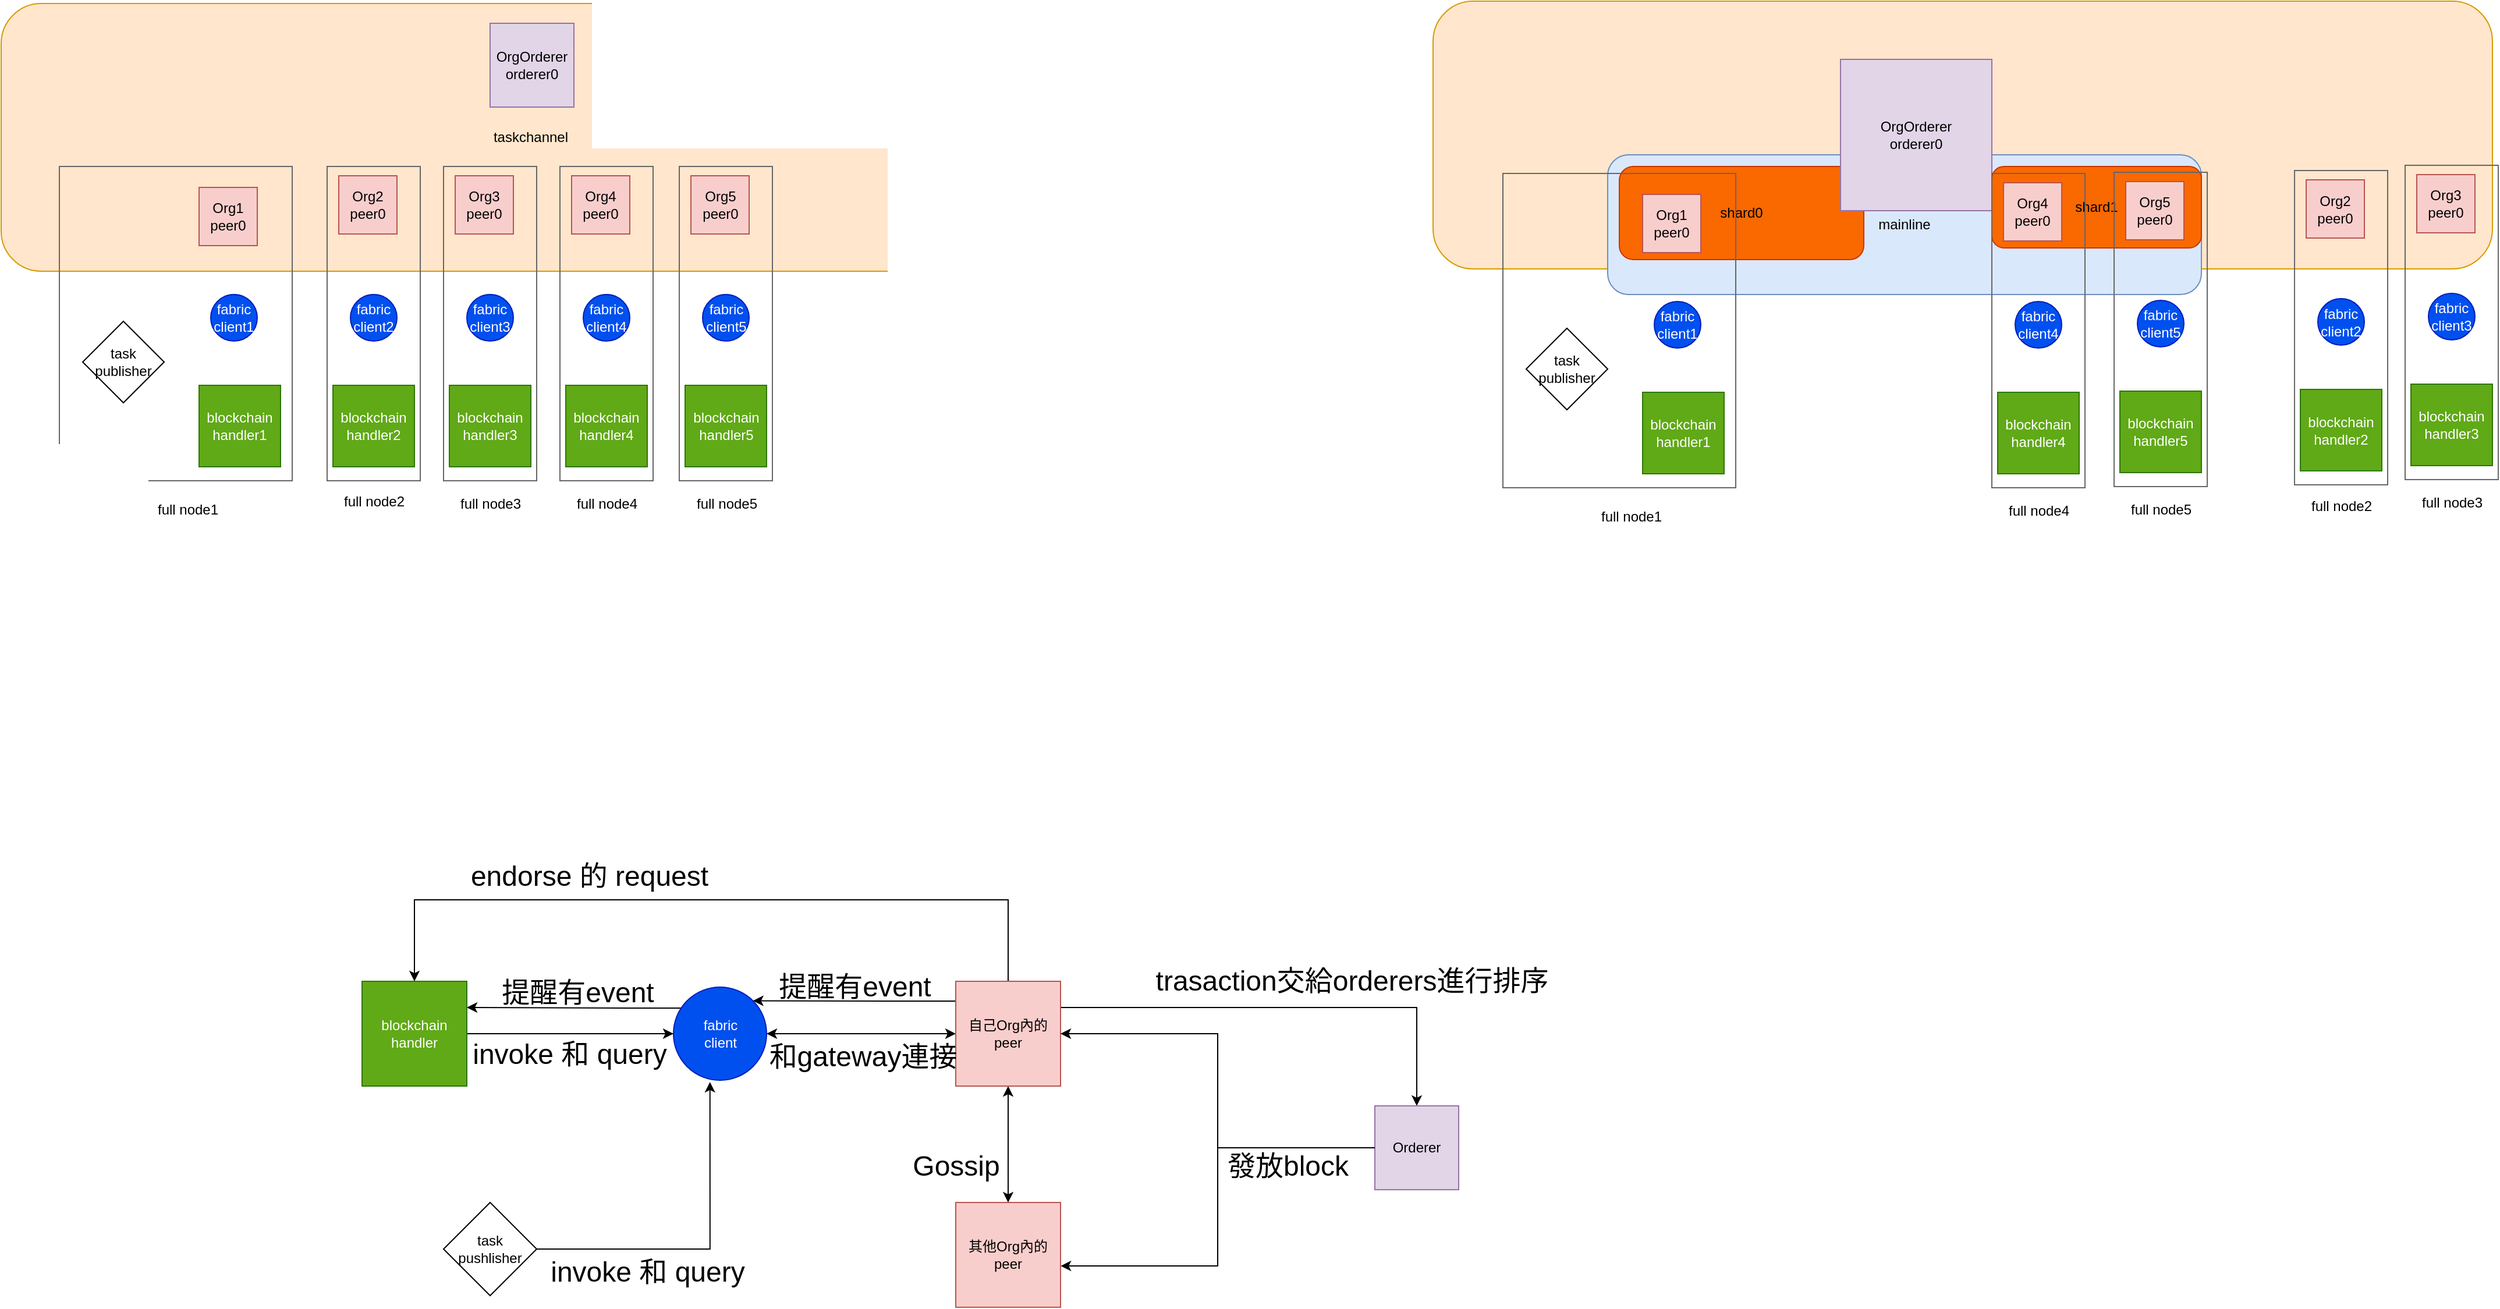 <mxfile version="23.1.6" type="github">
  <diagram name="第 1 页" id="7IHr4dh2J7DNogroyWil">
    <mxGraphModel dx="923" dy="883" grid="1" gridSize="10" guides="1" tooltips="1" connect="1" arrows="1" fold="1" page="1" pageScale="1" pageWidth="827" pageHeight="1169" math="0" shadow="0">
      <root>
        <mxCell id="0" />
        <mxCell id="1" parent="0" />
        <mxCell id="zzUQC_XYF-HRqaC4Kz0_-1" value="taskchannel" style="rounded=1;whiteSpace=wrap;html=1;fillColor=#ffe6cc;strokeColor=#d79b00;" vertex="1" parent="1">
          <mxGeometry x="1000" y="860" width="910" height="230" as="geometry" />
        </mxCell>
        <mxCell id="zzUQC_XYF-HRqaC4Kz0_-2" value="任務公布" style="rounded=1;whiteSpace=wrap;html=1;fillColor=#ffe6cc;strokeColor=#d79b00;" vertex="1" parent="1">
          <mxGeometry x="2230" y="858" width="910" height="230" as="geometry" />
        </mxCell>
        <mxCell id="zzUQC_XYF-HRqaC4Kz0_-3" value="mainline" style="rounded=1;whiteSpace=wrap;html=1;fillColor=#dae8fc;strokeColor=#6c8ebf;" vertex="1" parent="1">
          <mxGeometry x="2380" y="990" width="510" height="120" as="geometry" />
        </mxCell>
        <mxCell id="zzUQC_XYF-HRqaC4Kz0_-4" value="shard1" style="rounded=1;whiteSpace=wrap;html=1;fillColor=#fa6800;strokeColor=#C73500;fontColor=#000000;" vertex="1" parent="1">
          <mxGeometry x="2710" y="1000" width="180" height="70" as="geometry" />
        </mxCell>
        <mxCell id="zzUQC_XYF-HRqaC4Kz0_-5" value="shard0" style="rounded=1;whiteSpace=wrap;html=1;fillColor=#fa6800;strokeColor=#C73500;fontColor=#000000;" vertex="1" parent="1">
          <mxGeometry x="2390" y="1000" width="210" height="80" as="geometry" />
        </mxCell>
        <mxCell id="zzUQC_XYF-HRqaC4Kz0_-6" style="edgeStyle=orthogonalEdgeStyle;rounded=0;orthogonalLoop=1;jettySize=auto;html=1;entryX=0;entryY=0.5;entryDx=0;entryDy=0;startArrow=classic;startFill=1;" edge="1" parent="1" source="zzUQC_XYF-HRqaC4Kz0_-9" target="zzUQC_XYF-HRqaC4Kz0_-16">
          <mxGeometry relative="1" as="geometry" />
        </mxCell>
        <mxCell id="zzUQC_XYF-HRqaC4Kz0_-7" style="edgeStyle=orthogonalEdgeStyle;rounded=0;orthogonalLoop=1;jettySize=auto;html=1;entryX=1;entryY=0.25;entryDx=0;entryDy=0;" edge="1" parent="1" source="zzUQC_XYF-HRqaC4Kz0_-9" target="zzUQC_XYF-HRqaC4Kz0_-11">
          <mxGeometry relative="1" as="geometry">
            <Array as="points">
              <mxPoint x="1540" y="1723" />
              <mxPoint x="1540" y="1723" />
            </Array>
          </mxGeometry>
        </mxCell>
        <mxCell id="zzUQC_XYF-HRqaC4Kz0_-8" style="edgeStyle=orthogonalEdgeStyle;rounded=0;orthogonalLoop=1;jettySize=auto;html=1;exitX=1;exitY=0.25;exitDx=0;exitDy=0;" edge="1" parent="1" source="zzUQC_XYF-HRqaC4Kz0_-16" target="zzUQC_XYF-HRqaC4Kz0_-21">
          <mxGeometry relative="1" as="geometry">
            <Array as="points">
              <mxPoint x="2216" y="1722" />
            </Array>
          </mxGeometry>
        </mxCell>
        <mxCell id="zzUQC_XYF-HRqaC4Kz0_-9" value="fabric&lt;br&gt;client" style="ellipse;whiteSpace=wrap;html=1;aspect=fixed;fillColor=#0050ef;fontColor=#ffffff;strokeColor=#001DBC;" vertex="1" parent="1">
          <mxGeometry x="1577.5" y="1705" width="80" height="80" as="geometry" />
        </mxCell>
        <mxCell id="zzUQC_XYF-HRqaC4Kz0_-10" style="edgeStyle=orthogonalEdgeStyle;rounded=0;orthogonalLoop=1;jettySize=auto;html=1;entryX=0;entryY=0.5;entryDx=0;entryDy=0;" edge="1" parent="1" source="zzUQC_XYF-HRqaC4Kz0_-11" target="zzUQC_XYF-HRqaC4Kz0_-9">
          <mxGeometry relative="1" as="geometry" />
        </mxCell>
        <mxCell id="zzUQC_XYF-HRqaC4Kz0_-11" value="blockchain&lt;br&gt;handler" style="whiteSpace=wrap;html=1;aspect=fixed;fillColor=#60a917;strokeColor=#2D7600;fontColor=#ffffff;" vertex="1" parent="1">
          <mxGeometry x="1310" y="1700" width="90" height="90" as="geometry" />
        </mxCell>
        <mxCell id="zzUQC_XYF-HRqaC4Kz0_-12" value="OrgOrderer&lt;br&gt;orderer0" style="whiteSpace=wrap;html=1;aspect=fixed;fillColor=#e1d5e7;strokeColor=#9673a6;" vertex="1" parent="1">
          <mxGeometry x="1420" y="877" width="72" height="72" as="geometry" />
        </mxCell>
        <mxCell id="zzUQC_XYF-HRqaC4Kz0_-13" style="edgeStyle=orthogonalEdgeStyle;rounded=0;orthogonalLoop=1;jettySize=auto;html=1;entryX=1;entryY=0;entryDx=0;entryDy=0;" edge="1" parent="1" source="zzUQC_XYF-HRqaC4Kz0_-16" target="zzUQC_XYF-HRqaC4Kz0_-9">
          <mxGeometry relative="1" as="geometry">
            <Array as="points">
              <mxPoint x="1780" y="1717" />
              <mxPoint x="1780" y="1717" />
            </Array>
          </mxGeometry>
        </mxCell>
        <mxCell id="zzUQC_XYF-HRqaC4Kz0_-14" style="edgeStyle=orthogonalEdgeStyle;rounded=0;orthogonalLoop=1;jettySize=auto;html=1;entryX=0.5;entryY=0;entryDx=0;entryDy=0;startArrow=classic;startFill=1;" edge="1" parent="1" source="zzUQC_XYF-HRqaC4Kz0_-16" target="zzUQC_XYF-HRqaC4Kz0_-17">
          <mxGeometry relative="1" as="geometry" />
        </mxCell>
        <mxCell id="zzUQC_XYF-HRqaC4Kz0_-15" style="edgeStyle=orthogonalEdgeStyle;rounded=0;orthogonalLoop=1;jettySize=auto;html=1;entryX=0.5;entryY=0;entryDx=0;entryDy=0;" edge="1" parent="1" source="zzUQC_XYF-HRqaC4Kz0_-16" target="zzUQC_XYF-HRqaC4Kz0_-11">
          <mxGeometry relative="1" as="geometry">
            <Array as="points">
              <mxPoint x="1865" y="1630" />
              <mxPoint x="1355" y="1630" />
            </Array>
          </mxGeometry>
        </mxCell>
        <mxCell id="zzUQC_XYF-HRqaC4Kz0_-16" value="自己Org內的peer" style="whiteSpace=wrap;html=1;aspect=fixed;fillColor=#f8cecc;strokeColor=#b85450;" vertex="1" parent="1">
          <mxGeometry x="1820" y="1700" width="90" height="90" as="geometry" />
        </mxCell>
        <mxCell id="zzUQC_XYF-HRqaC4Kz0_-17" value="其他Org內的peer" style="whiteSpace=wrap;html=1;aspect=fixed;fillColor=#f8cecc;strokeColor=#b85450;" vertex="1" parent="1">
          <mxGeometry x="1820" y="1890" width="90" height="90" as="geometry" />
        </mxCell>
        <mxCell id="zzUQC_XYF-HRqaC4Kz0_-18" value="&lt;font style=&quot;font-size: 24px;&quot;&gt;endorse 的 request&lt;/font&gt;" style="text;html=1;align=center;verticalAlign=middle;resizable=0;points=[];autosize=1;strokeColor=none;fillColor=none;" vertex="1" parent="1">
          <mxGeometry x="1390" y="1590" width="230" height="40" as="geometry" />
        </mxCell>
        <mxCell id="zzUQC_XYF-HRqaC4Kz0_-19" value="&lt;font style=&quot;font-size: 24px;&quot;&gt;Gossip&lt;/font&gt;" style="text;html=1;align=center;verticalAlign=middle;resizable=0;points=[];autosize=1;strokeColor=none;fillColor=none;" vertex="1" parent="1">
          <mxGeometry x="1770" y="1839" width="100" height="40" as="geometry" />
        </mxCell>
        <mxCell id="zzUQC_XYF-HRqaC4Kz0_-20" style="edgeStyle=orthogonalEdgeStyle;rounded=0;orthogonalLoop=1;jettySize=auto;html=1;entryX=1;entryY=0.5;entryDx=0;entryDy=0;" edge="1" parent="1" source="zzUQC_XYF-HRqaC4Kz0_-21" target="zzUQC_XYF-HRqaC4Kz0_-16">
          <mxGeometry relative="1" as="geometry" />
        </mxCell>
        <mxCell id="zzUQC_XYF-HRqaC4Kz0_-21" value="Orderer" style="whiteSpace=wrap;html=1;aspect=fixed;fillColor=#e1d5e7;strokeColor=#9673a6;" vertex="1" parent="1">
          <mxGeometry x="2180" y="1807" width="72" height="72" as="geometry" />
        </mxCell>
        <mxCell id="zzUQC_XYF-HRqaC4Kz0_-22" style="edgeStyle=orthogonalEdgeStyle;rounded=0;orthogonalLoop=1;jettySize=auto;html=1;entryX=1.001;entryY=0.606;entryDx=0;entryDy=0;entryPerimeter=0;" edge="1" parent="1" source="zzUQC_XYF-HRqaC4Kz0_-21" target="zzUQC_XYF-HRqaC4Kz0_-17">
          <mxGeometry relative="1" as="geometry" />
        </mxCell>
        <mxCell id="zzUQC_XYF-HRqaC4Kz0_-23" value="&lt;font style=&quot;font-size: 24px;&quot;&gt;發放block&lt;br&gt;&lt;/font&gt;" style="text;html=1;align=center;verticalAlign=middle;resizable=0;points=[];autosize=1;strokeColor=none;fillColor=none;" vertex="1" parent="1">
          <mxGeometry x="2040" y="1839" width="130" height="40" as="geometry" />
        </mxCell>
        <mxCell id="zzUQC_XYF-HRqaC4Kz0_-24" value="&lt;font style=&quot;font-size: 24px;&quot;&gt;trasaction交給orderers進行排序&lt;/font&gt;" style="text;html=1;align=center;verticalAlign=middle;resizable=0;points=[];autosize=1;strokeColor=none;fillColor=none;" vertex="1" parent="1">
          <mxGeometry x="1980" y="1680" width="360" height="40" as="geometry" />
        </mxCell>
        <mxCell id="zzUQC_XYF-HRqaC4Kz0_-25" value="&lt;font style=&quot;font-size: 24px;&quot;&gt;和gateway連接&lt;/font&gt;" style="text;html=1;align=center;verticalAlign=middle;resizable=0;points=[];autosize=1;strokeColor=none;fillColor=none;" vertex="1" parent="1">
          <mxGeometry x="1650" y="1745" width="180" height="40" as="geometry" />
        </mxCell>
        <mxCell id="zzUQC_XYF-HRqaC4Kz0_-26" value="&lt;font style=&quot;font-size: 24px;&quot;&gt;提醒有event&lt;/font&gt;" style="text;html=1;align=center;verticalAlign=middle;resizable=0;points=[];autosize=1;strokeColor=none;fillColor=none;" vertex="1" parent="1">
          <mxGeometry x="1657.5" y="1685" width="150" height="40" as="geometry" />
        </mxCell>
        <mxCell id="zzUQC_XYF-HRqaC4Kz0_-27" value="&lt;font style=&quot;font-size: 24px;&quot;&gt;提醒有event&lt;/font&gt;" style="text;html=1;align=center;verticalAlign=middle;resizable=0;points=[];autosize=1;strokeColor=none;fillColor=none;" vertex="1" parent="1">
          <mxGeometry x="1420" y="1690" width="150" height="40" as="geometry" />
        </mxCell>
        <mxCell id="zzUQC_XYF-HRqaC4Kz0_-28" value="&lt;font style=&quot;font-size: 24px;&quot;&gt;invoke 和 query&lt;/font&gt;" style="text;html=1;align=center;verticalAlign=middle;resizable=0;points=[];autosize=1;strokeColor=none;fillColor=none;" vertex="1" parent="1">
          <mxGeometry x="1392.5" y="1743" width="190" height="40" as="geometry" />
        </mxCell>
        <mxCell id="zzUQC_XYF-HRqaC4Kz0_-29" value="task&lt;br&gt;pushlisher" style="rhombus;whiteSpace=wrap;html=1;" vertex="1" parent="1">
          <mxGeometry x="1380" y="1890" width="80" height="80" as="geometry" />
        </mxCell>
        <mxCell id="zzUQC_XYF-HRqaC4Kz0_-30" style="edgeStyle=orthogonalEdgeStyle;rounded=0;orthogonalLoop=1;jettySize=auto;html=1;entryX=0.392;entryY=1.018;entryDx=0;entryDy=0;entryPerimeter=0;" edge="1" parent="1" source="zzUQC_XYF-HRqaC4Kz0_-29" target="zzUQC_XYF-HRqaC4Kz0_-9">
          <mxGeometry relative="1" as="geometry" />
        </mxCell>
        <mxCell id="zzUQC_XYF-HRqaC4Kz0_-31" value="&lt;font style=&quot;font-size: 24px;&quot;&gt;invoke 和 query&lt;/font&gt;" style="text;html=1;align=center;verticalAlign=middle;resizable=0;points=[];autosize=1;strokeColor=none;fillColor=none;" vertex="1" parent="1">
          <mxGeometry x="1460" y="1930" width="190" height="40" as="geometry" />
        </mxCell>
        <mxCell id="zzUQC_XYF-HRqaC4Kz0_-32" value="OrgOrderer&lt;br&gt;orderer0" style="whiteSpace=wrap;html=1;aspect=fixed;fillColor=#e1d5e7;strokeColor=#9673a6;" vertex="1" parent="1">
          <mxGeometry x="2580" y="908" width="130" height="130" as="geometry" />
        </mxCell>
        <mxCell id="zzUQC_XYF-HRqaC4Kz0_-33" value="" style="group" vertex="1" connectable="0" parent="1">
          <mxGeometry x="1050" y="1000" width="200" height="310" as="geometry" />
        </mxCell>
        <mxCell id="zzUQC_XYF-HRqaC4Kz0_-34" value="" style="rounded=0;whiteSpace=wrap;html=1;fillColor=none;strokeColor=#666666;shadow=0;fontColor=#333333;" vertex="1" parent="zzUQC_XYF-HRqaC4Kz0_-33">
          <mxGeometry width="200" height="270" as="geometry" />
        </mxCell>
        <mxCell id="zzUQC_XYF-HRqaC4Kz0_-35" value="Org1&lt;br&gt;peer0" style="whiteSpace=wrap;html=1;aspect=fixed;fillColor=#f8cecc;strokeColor=#b85450;" vertex="1" parent="zzUQC_XYF-HRqaC4Kz0_-33">
          <mxGeometry x="120" y="18" width="50" height="50" as="geometry" />
        </mxCell>
        <mxCell id="zzUQC_XYF-HRqaC4Kz0_-36" value="blockchain&lt;br&gt;handler1" style="whiteSpace=wrap;html=1;aspect=fixed;fillColor=#60a917;strokeColor=#2D7600;fontColor=#ffffff;" vertex="1" parent="zzUQC_XYF-HRqaC4Kz0_-33">
          <mxGeometry x="120" y="188" width="70" height="70" as="geometry" />
        </mxCell>
        <mxCell id="zzUQC_XYF-HRqaC4Kz0_-37" value="fabric&lt;br&gt;client1" style="ellipse;whiteSpace=wrap;html=1;aspect=fixed;fillColor=#0050ef;fontColor=#ffffff;strokeColor=#001DBC;" vertex="1" parent="zzUQC_XYF-HRqaC4Kz0_-33">
          <mxGeometry x="130" y="110" width="40" height="40" as="geometry" />
        </mxCell>
        <mxCell id="zzUQC_XYF-HRqaC4Kz0_-38" value="task&lt;br&gt;publisher" style="rhombus;whiteSpace=wrap;html=1;" vertex="1" parent="zzUQC_XYF-HRqaC4Kz0_-33">
          <mxGeometry x="20" y="133" width="70" height="70" as="geometry" />
        </mxCell>
        <mxCell id="zzUQC_XYF-HRqaC4Kz0_-39" value="full node1" style="text;html=1;align=center;verticalAlign=middle;resizable=0;points=[];autosize=1;strokeColor=none;fillColor=none;" vertex="1" parent="zzUQC_XYF-HRqaC4Kz0_-33">
          <mxGeometry x="70" y="280" width="80" height="30" as="geometry" />
        </mxCell>
        <mxCell id="zzUQC_XYF-HRqaC4Kz0_-40" value="" style="group" vertex="1" connectable="0" parent="1">
          <mxGeometry x="1380" y="1000" width="80" height="305" as="geometry" />
        </mxCell>
        <mxCell id="zzUQC_XYF-HRqaC4Kz0_-41" value="" style="rounded=0;whiteSpace=wrap;html=1;fillColor=none;strokeColor=#666666;shadow=0;fontColor=#333333;" vertex="1" parent="zzUQC_XYF-HRqaC4Kz0_-40">
          <mxGeometry width="80" height="270" as="geometry" />
        </mxCell>
        <mxCell id="zzUQC_XYF-HRqaC4Kz0_-42" value="Org3&lt;br style=&quot;border-color: var(--border-color);&quot;&gt;peer0" style="whiteSpace=wrap;html=1;aspect=fixed;fillColor=#f8cecc;strokeColor=#b85450;" vertex="1" parent="zzUQC_XYF-HRqaC4Kz0_-40">
          <mxGeometry x="10" y="8" width="50" height="50" as="geometry" />
        </mxCell>
        <mxCell id="zzUQC_XYF-HRqaC4Kz0_-43" value="fabric&lt;br&gt;client3" style="ellipse;whiteSpace=wrap;html=1;aspect=fixed;fillColor=#0050ef;fontColor=#ffffff;strokeColor=#001DBC;" vertex="1" parent="zzUQC_XYF-HRqaC4Kz0_-40">
          <mxGeometry x="20" y="110" width="40" height="40" as="geometry" />
        </mxCell>
        <mxCell id="zzUQC_XYF-HRqaC4Kz0_-44" value="blockchain&lt;br&gt;handler3" style="whiteSpace=wrap;html=1;aspect=fixed;fillColor=#60a917;strokeColor=#2D7600;fontColor=#ffffff;" vertex="1" parent="zzUQC_XYF-HRqaC4Kz0_-40">
          <mxGeometry x="5" y="188" width="70" height="70" as="geometry" />
        </mxCell>
        <mxCell id="zzUQC_XYF-HRqaC4Kz0_-45" value="full node3" style="text;html=1;align=center;verticalAlign=middle;resizable=0;points=[];autosize=1;strokeColor=none;fillColor=none;" vertex="1" parent="zzUQC_XYF-HRqaC4Kz0_-40">
          <mxGeometry y="275" width="80" height="30" as="geometry" />
        </mxCell>
        <mxCell id="zzUQC_XYF-HRqaC4Kz0_-46" value="" style="group" vertex="1" connectable="0" parent="1">
          <mxGeometry x="1480" y="1000" width="80" height="305" as="geometry" />
        </mxCell>
        <mxCell id="zzUQC_XYF-HRqaC4Kz0_-47" value="" style="rounded=0;whiteSpace=wrap;html=1;fillColor=none;strokeColor=#666666;shadow=0;fontColor=#333333;" vertex="1" parent="zzUQC_XYF-HRqaC4Kz0_-46">
          <mxGeometry width="80" height="270" as="geometry" />
        </mxCell>
        <mxCell id="zzUQC_XYF-HRqaC4Kz0_-48" value="Org4&lt;br style=&quot;border-color: var(--border-color);&quot;&gt;peer0" style="whiteSpace=wrap;html=1;aspect=fixed;fillColor=#f8cecc;strokeColor=#b85450;" vertex="1" parent="zzUQC_XYF-HRqaC4Kz0_-46">
          <mxGeometry x="10" y="8" width="50" height="50" as="geometry" />
        </mxCell>
        <mxCell id="zzUQC_XYF-HRqaC4Kz0_-49" value="fabric&lt;br&gt;client4" style="ellipse;whiteSpace=wrap;html=1;aspect=fixed;fillColor=#0050ef;fontColor=#ffffff;strokeColor=#001DBC;" vertex="1" parent="zzUQC_XYF-HRqaC4Kz0_-46">
          <mxGeometry x="20" y="110" width="40" height="40" as="geometry" />
        </mxCell>
        <mxCell id="zzUQC_XYF-HRqaC4Kz0_-50" value="blockchain&lt;br&gt;handler4" style="whiteSpace=wrap;html=1;aspect=fixed;fillColor=#60a917;strokeColor=#2D7600;fontColor=#ffffff;" vertex="1" parent="zzUQC_XYF-HRqaC4Kz0_-46">
          <mxGeometry x="5" y="188" width="70" height="70" as="geometry" />
        </mxCell>
        <mxCell id="zzUQC_XYF-HRqaC4Kz0_-51" value="full node4" style="text;html=1;align=center;verticalAlign=middle;resizable=0;points=[];autosize=1;strokeColor=none;fillColor=none;" vertex="1" parent="zzUQC_XYF-HRqaC4Kz0_-46">
          <mxGeometry y="275" width="80" height="30" as="geometry" />
        </mxCell>
        <mxCell id="zzUQC_XYF-HRqaC4Kz0_-52" value="" style="group" vertex="1" connectable="0" parent="1">
          <mxGeometry x="1582.5" y="1000" width="80" height="305" as="geometry" />
        </mxCell>
        <mxCell id="zzUQC_XYF-HRqaC4Kz0_-53" value="" style="rounded=0;whiteSpace=wrap;html=1;fillColor=none;strokeColor=#666666;shadow=0;fontColor=#333333;" vertex="1" parent="zzUQC_XYF-HRqaC4Kz0_-52">
          <mxGeometry width="80" height="270" as="geometry" />
        </mxCell>
        <mxCell id="zzUQC_XYF-HRqaC4Kz0_-54" value="Org5&lt;br style=&quot;border-color: var(--border-color);&quot;&gt;peer0" style="whiteSpace=wrap;html=1;aspect=fixed;fillColor=#f8cecc;strokeColor=#b85450;" vertex="1" parent="zzUQC_XYF-HRqaC4Kz0_-52">
          <mxGeometry x="10" y="8" width="50" height="50" as="geometry" />
        </mxCell>
        <mxCell id="zzUQC_XYF-HRqaC4Kz0_-55" value="fabric&lt;br&gt;client5" style="ellipse;whiteSpace=wrap;html=1;aspect=fixed;fillColor=#0050ef;fontColor=#ffffff;strokeColor=#001DBC;" vertex="1" parent="zzUQC_XYF-HRqaC4Kz0_-52">
          <mxGeometry x="20" y="110" width="40" height="40" as="geometry" />
        </mxCell>
        <mxCell id="zzUQC_XYF-HRqaC4Kz0_-56" value="blockchain&lt;br&gt;handler5" style="whiteSpace=wrap;html=1;aspect=fixed;fillColor=#60a917;strokeColor=#2D7600;fontColor=#ffffff;" vertex="1" parent="zzUQC_XYF-HRqaC4Kz0_-52">
          <mxGeometry x="5" y="188" width="70" height="70" as="geometry" />
        </mxCell>
        <mxCell id="zzUQC_XYF-HRqaC4Kz0_-57" value="full node5" style="text;html=1;align=center;verticalAlign=middle;resizable=0;points=[];autosize=1;strokeColor=none;fillColor=none;" vertex="1" parent="zzUQC_XYF-HRqaC4Kz0_-52">
          <mxGeometry y="275" width="80" height="30" as="geometry" />
        </mxCell>
        <mxCell id="zzUQC_XYF-HRqaC4Kz0_-58" value="" style="group" vertex="1" connectable="0" parent="1">
          <mxGeometry x="2290" y="1006" width="200" height="310" as="geometry" />
        </mxCell>
        <mxCell id="zzUQC_XYF-HRqaC4Kz0_-59" value="" style="rounded=0;whiteSpace=wrap;html=1;fillColor=none;strokeColor=#666666;shadow=0;fontColor=#333333;" vertex="1" parent="zzUQC_XYF-HRqaC4Kz0_-58">
          <mxGeometry width="200" height="270" as="geometry" />
        </mxCell>
        <mxCell id="zzUQC_XYF-HRqaC4Kz0_-60" value="Org1&lt;br&gt;peer0" style="whiteSpace=wrap;html=1;aspect=fixed;fillColor=#f8cecc;strokeColor=#b85450;" vertex="1" parent="zzUQC_XYF-HRqaC4Kz0_-58">
          <mxGeometry x="120" y="18" width="50" height="50" as="geometry" />
        </mxCell>
        <mxCell id="zzUQC_XYF-HRqaC4Kz0_-61" value="blockchain&lt;br&gt;handler1" style="whiteSpace=wrap;html=1;aspect=fixed;fillColor=#60a917;strokeColor=#2D7600;fontColor=#ffffff;" vertex="1" parent="zzUQC_XYF-HRqaC4Kz0_-58">
          <mxGeometry x="120" y="188" width="70" height="70" as="geometry" />
        </mxCell>
        <mxCell id="zzUQC_XYF-HRqaC4Kz0_-62" value="fabric&lt;br&gt;client1" style="ellipse;whiteSpace=wrap;html=1;aspect=fixed;fillColor=#0050ef;fontColor=#ffffff;strokeColor=#001DBC;" vertex="1" parent="zzUQC_XYF-HRqaC4Kz0_-58">
          <mxGeometry x="130" y="110" width="40" height="40" as="geometry" />
        </mxCell>
        <mxCell id="zzUQC_XYF-HRqaC4Kz0_-63" value="task&lt;br&gt;publisher" style="rhombus;whiteSpace=wrap;html=1;" vertex="1" parent="zzUQC_XYF-HRqaC4Kz0_-58">
          <mxGeometry x="20" y="133" width="70" height="70" as="geometry" />
        </mxCell>
        <mxCell id="zzUQC_XYF-HRqaC4Kz0_-64" value="full node1" style="text;html=1;align=center;verticalAlign=middle;resizable=0;points=[];autosize=1;strokeColor=none;fillColor=none;" vertex="1" parent="zzUQC_XYF-HRqaC4Kz0_-58">
          <mxGeometry x="70" y="280" width="80" height="30" as="geometry" />
        </mxCell>
        <mxCell id="zzUQC_XYF-HRqaC4Kz0_-65" value="" style="group" vertex="1" connectable="0" parent="1">
          <mxGeometry x="1280" y="1000" width="80" height="303" as="geometry" />
        </mxCell>
        <mxCell id="zzUQC_XYF-HRqaC4Kz0_-66" value="22" style="rounded=0;whiteSpace=wrap;html=1;fillColor=none;strokeColor=#666666;shadow=0;fontColor=#333333;" vertex="1" parent="zzUQC_XYF-HRqaC4Kz0_-65">
          <mxGeometry width="80" height="270" as="geometry" />
        </mxCell>
        <mxCell id="zzUQC_XYF-HRqaC4Kz0_-67" value="Org2&lt;br style=&quot;border-color: var(--border-color);&quot;&gt;peer0" style="whiteSpace=wrap;html=1;aspect=fixed;fillColor=#f8cecc;strokeColor=#b85450;" vertex="1" parent="zzUQC_XYF-HRqaC4Kz0_-65">
          <mxGeometry x="10" y="8" width="50" height="50" as="geometry" />
        </mxCell>
        <mxCell id="zzUQC_XYF-HRqaC4Kz0_-68" value="fabric&lt;br&gt;client2" style="ellipse;whiteSpace=wrap;html=1;aspect=fixed;fillColor=#0050ef;fontColor=#ffffff;strokeColor=#001DBC;" vertex="1" parent="zzUQC_XYF-HRqaC4Kz0_-65">
          <mxGeometry x="20" y="110" width="40" height="40" as="geometry" />
        </mxCell>
        <mxCell id="zzUQC_XYF-HRqaC4Kz0_-69" value="blockchain&lt;br&gt;handler2" style="whiteSpace=wrap;html=1;aspect=fixed;fillColor=#60a917;strokeColor=#2D7600;fontColor=#ffffff;" vertex="1" parent="zzUQC_XYF-HRqaC4Kz0_-65">
          <mxGeometry x="5" y="188" width="70" height="70" as="geometry" />
        </mxCell>
        <mxCell id="zzUQC_XYF-HRqaC4Kz0_-70" value="full node2" style="text;html=1;align=center;verticalAlign=middle;resizable=0;points=[];autosize=1;strokeColor=none;fillColor=none;" vertex="1" parent="zzUQC_XYF-HRqaC4Kz0_-65">
          <mxGeometry y="273" width="80" height="30" as="geometry" />
        </mxCell>
        <mxCell id="zzUQC_XYF-HRqaC4Kz0_-71" value="" style="group" vertex="1" connectable="0" parent="1">
          <mxGeometry x="3065" y="999" width="80" height="305" as="geometry" />
        </mxCell>
        <mxCell id="zzUQC_XYF-HRqaC4Kz0_-72" value="" style="rounded=0;whiteSpace=wrap;html=1;fillColor=none;strokeColor=#666666;shadow=0;fontColor=#333333;" vertex="1" parent="zzUQC_XYF-HRqaC4Kz0_-71">
          <mxGeometry width="80" height="270" as="geometry" />
        </mxCell>
        <mxCell id="zzUQC_XYF-HRqaC4Kz0_-73" value="Org3&lt;br style=&quot;border-color: var(--border-color);&quot;&gt;peer0" style="whiteSpace=wrap;html=1;aspect=fixed;fillColor=#f8cecc;strokeColor=#b85450;" vertex="1" parent="zzUQC_XYF-HRqaC4Kz0_-71">
          <mxGeometry x="10" y="8" width="50" height="50" as="geometry" />
        </mxCell>
        <mxCell id="zzUQC_XYF-HRqaC4Kz0_-74" value="fabric&lt;br&gt;client3" style="ellipse;whiteSpace=wrap;html=1;aspect=fixed;fillColor=#0050ef;fontColor=#ffffff;strokeColor=#001DBC;" vertex="1" parent="zzUQC_XYF-HRqaC4Kz0_-71">
          <mxGeometry x="20" y="110" width="40" height="40" as="geometry" />
        </mxCell>
        <mxCell id="zzUQC_XYF-HRqaC4Kz0_-75" value="blockchain&lt;br&gt;handler3" style="whiteSpace=wrap;html=1;aspect=fixed;fillColor=#60a917;strokeColor=#2D7600;fontColor=#ffffff;" vertex="1" parent="zzUQC_XYF-HRqaC4Kz0_-71">
          <mxGeometry x="5" y="188" width="70" height="70" as="geometry" />
        </mxCell>
        <mxCell id="zzUQC_XYF-HRqaC4Kz0_-76" value="full node3" style="text;html=1;align=center;verticalAlign=middle;resizable=0;points=[];autosize=1;strokeColor=none;fillColor=none;" vertex="1" parent="zzUQC_XYF-HRqaC4Kz0_-71">
          <mxGeometry y="275" width="80" height="30" as="geometry" />
        </mxCell>
        <mxCell id="zzUQC_XYF-HRqaC4Kz0_-77" value="" style="group" vertex="1" connectable="0" parent="1">
          <mxGeometry x="2710" y="1006" width="80" height="305" as="geometry" />
        </mxCell>
        <mxCell id="zzUQC_XYF-HRqaC4Kz0_-78" value="" style="rounded=0;whiteSpace=wrap;html=1;fillColor=none;strokeColor=#666666;shadow=0;fontColor=#333333;" vertex="1" parent="zzUQC_XYF-HRqaC4Kz0_-77">
          <mxGeometry width="80" height="270" as="geometry" />
        </mxCell>
        <mxCell id="zzUQC_XYF-HRqaC4Kz0_-79" value="Org4&lt;br style=&quot;border-color: var(--border-color);&quot;&gt;peer0" style="whiteSpace=wrap;html=1;aspect=fixed;fillColor=#f8cecc;strokeColor=#b85450;" vertex="1" parent="zzUQC_XYF-HRqaC4Kz0_-77">
          <mxGeometry x="10" y="8" width="50" height="50" as="geometry" />
        </mxCell>
        <mxCell id="zzUQC_XYF-HRqaC4Kz0_-80" value="fabric&lt;br&gt;client4" style="ellipse;whiteSpace=wrap;html=1;aspect=fixed;fillColor=#0050ef;fontColor=#ffffff;strokeColor=#001DBC;" vertex="1" parent="zzUQC_XYF-HRqaC4Kz0_-77">
          <mxGeometry x="20" y="110" width="40" height="40" as="geometry" />
        </mxCell>
        <mxCell id="zzUQC_XYF-HRqaC4Kz0_-81" value="blockchain&lt;br&gt;handler4" style="whiteSpace=wrap;html=1;aspect=fixed;fillColor=#60a917;strokeColor=#2D7600;fontColor=#ffffff;" vertex="1" parent="zzUQC_XYF-HRqaC4Kz0_-77">
          <mxGeometry x="5" y="188" width="70" height="70" as="geometry" />
        </mxCell>
        <mxCell id="zzUQC_XYF-HRqaC4Kz0_-82" value="full node4" style="text;html=1;align=center;verticalAlign=middle;resizable=0;points=[];autosize=1;strokeColor=none;fillColor=none;" vertex="1" parent="zzUQC_XYF-HRqaC4Kz0_-77">
          <mxGeometry y="275" width="80" height="30" as="geometry" />
        </mxCell>
        <mxCell id="zzUQC_XYF-HRqaC4Kz0_-83" value="" style="group" vertex="1" connectable="0" parent="1">
          <mxGeometry x="2815" y="1005" width="80" height="305" as="geometry" />
        </mxCell>
        <mxCell id="zzUQC_XYF-HRqaC4Kz0_-84" value="" style="rounded=0;whiteSpace=wrap;html=1;fillColor=none;strokeColor=#666666;shadow=0;fontColor=#333333;" vertex="1" parent="zzUQC_XYF-HRqaC4Kz0_-83">
          <mxGeometry width="80" height="270" as="geometry" />
        </mxCell>
        <mxCell id="zzUQC_XYF-HRqaC4Kz0_-85" value="Org5&lt;br style=&quot;border-color: var(--border-color);&quot;&gt;peer0" style="whiteSpace=wrap;html=1;aspect=fixed;fillColor=#f8cecc;strokeColor=#b85450;" vertex="1" parent="zzUQC_XYF-HRqaC4Kz0_-83">
          <mxGeometry x="10" y="8" width="50" height="50" as="geometry" />
        </mxCell>
        <mxCell id="zzUQC_XYF-HRqaC4Kz0_-86" value="fabric&lt;br&gt;client5" style="ellipse;whiteSpace=wrap;html=1;aspect=fixed;fillColor=#0050ef;fontColor=#ffffff;strokeColor=#001DBC;" vertex="1" parent="zzUQC_XYF-HRqaC4Kz0_-83">
          <mxGeometry x="20" y="110" width="40" height="40" as="geometry" />
        </mxCell>
        <mxCell id="zzUQC_XYF-HRqaC4Kz0_-87" value="blockchain&lt;br&gt;handler5" style="whiteSpace=wrap;html=1;aspect=fixed;fillColor=#60a917;strokeColor=#2D7600;fontColor=#ffffff;" vertex="1" parent="zzUQC_XYF-HRqaC4Kz0_-83">
          <mxGeometry x="5" y="188" width="70" height="70" as="geometry" />
        </mxCell>
        <mxCell id="zzUQC_XYF-HRqaC4Kz0_-88" value="full node5" style="text;html=1;align=center;verticalAlign=middle;resizable=0;points=[];autosize=1;strokeColor=none;fillColor=none;" vertex="1" parent="zzUQC_XYF-HRqaC4Kz0_-83">
          <mxGeometry y="275" width="80" height="30" as="geometry" />
        </mxCell>
        <mxCell id="zzUQC_XYF-HRqaC4Kz0_-89" value="" style="group" vertex="1" connectable="0" parent="1">
          <mxGeometry x="2970" y="1003.5" width="80" height="303" as="geometry" />
        </mxCell>
        <mxCell id="zzUQC_XYF-HRqaC4Kz0_-90" value="22" style="rounded=0;whiteSpace=wrap;html=1;fillColor=none;strokeColor=#666666;shadow=0;fontColor=#333333;" vertex="1" parent="zzUQC_XYF-HRqaC4Kz0_-89">
          <mxGeometry width="80" height="270" as="geometry" />
        </mxCell>
        <mxCell id="zzUQC_XYF-HRqaC4Kz0_-91" value="Org2&lt;br style=&quot;border-color: var(--border-color);&quot;&gt;peer0" style="whiteSpace=wrap;html=1;aspect=fixed;fillColor=#f8cecc;strokeColor=#b85450;" vertex="1" parent="zzUQC_XYF-HRqaC4Kz0_-89">
          <mxGeometry x="10" y="8" width="50" height="50" as="geometry" />
        </mxCell>
        <mxCell id="zzUQC_XYF-HRqaC4Kz0_-92" value="fabric&lt;br&gt;client2" style="ellipse;whiteSpace=wrap;html=1;aspect=fixed;fillColor=#0050ef;fontColor=#ffffff;strokeColor=#001DBC;" vertex="1" parent="zzUQC_XYF-HRqaC4Kz0_-89">
          <mxGeometry x="20" y="110" width="40" height="40" as="geometry" />
        </mxCell>
        <mxCell id="zzUQC_XYF-HRqaC4Kz0_-93" value="blockchain&lt;br&gt;handler2" style="whiteSpace=wrap;html=1;aspect=fixed;fillColor=#60a917;strokeColor=#2D7600;fontColor=#ffffff;" vertex="1" parent="zzUQC_XYF-HRqaC4Kz0_-89">
          <mxGeometry x="5" y="188" width="70" height="70" as="geometry" />
        </mxCell>
        <mxCell id="zzUQC_XYF-HRqaC4Kz0_-94" value="full node2" style="text;html=1;align=center;verticalAlign=middle;resizable=0;points=[];autosize=1;strokeColor=none;fillColor=none;" vertex="1" parent="zzUQC_XYF-HRqaC4Kz0_-89">
          <mxGeometry y="273" width="80" height="30" as="geometry" />
        </mxCell>
      </root>
    </mxGraphModel>
  </diagram>
</mxfile>
